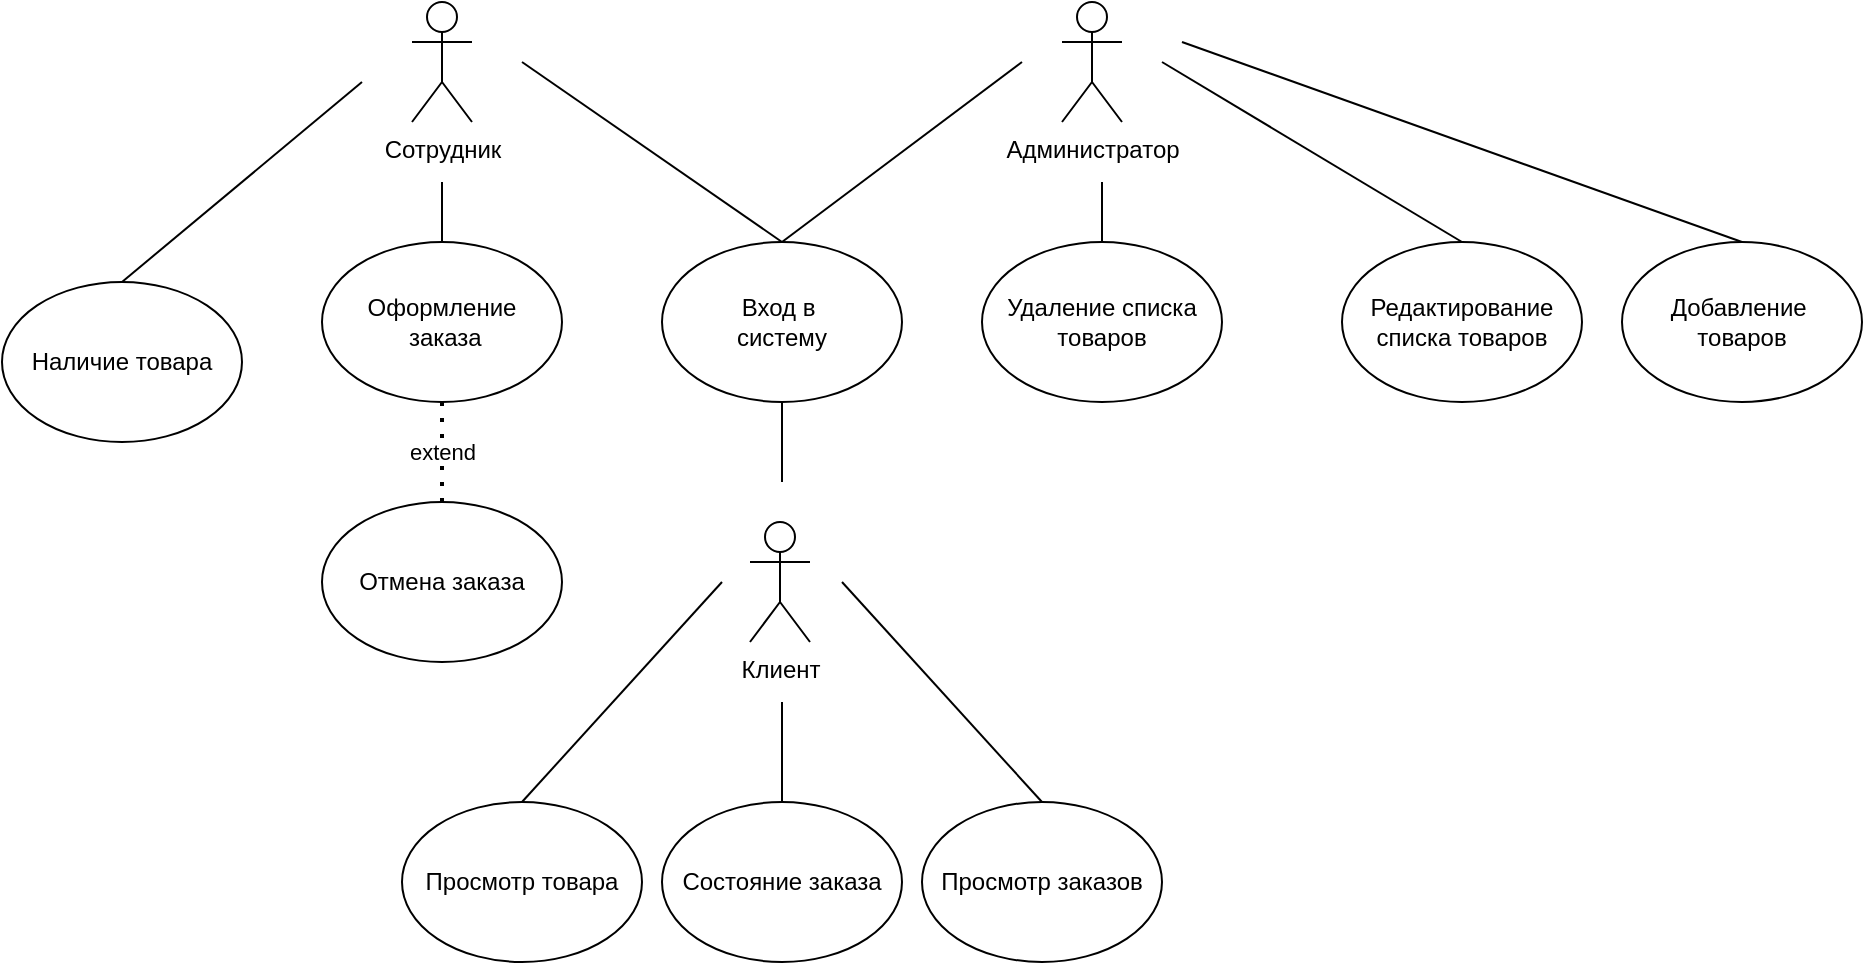<mxfile version="14.6.1" type="device"><diagram id="l-8YWY9lYrb-lmoaNqdC" name="Page-1"><mxGraphModel dx="1185" dy="662" grid="1" gridSize="10" guides="1" tooltips="1" connect="1" arrows="1" fold="1" page="1" pageScale="1" pageWidth="827" pageHeight="1169" math="0" shadow="0"><root><mxCell id="0"/><mxCell id="1" parent="0"/><mxCell id="DlXcoMeUnFPXoBEn-cLh-1" value="Администратор" style="shape=umlActor;verticalLabelPosition=bottom;verticalAlign=top;html=1;outlineConnect=0;" vertex="1" parent="1"><mxGeometry x="600" y="30" width="30" height="60" as="geometry"/></mxCell><mxCell id="DlXcoMeUnFPXoBEn-cLh-5" value="Сотрудник" style="shape=umlActor;verticalLabelPosition=bottom;verticalAlign=top;html=1;outlineConnect=0;" vertex="1" parent="1"><mxGeometry x="275" y="30" width="30" height="60" as="geometry"/></mxCell><mxCell id="DlXcoMeUnFPXoBEn-cLh-7" value="Наличие товара" style="ellipse;whiteSpace=wrap;html=1;" vertex="1" parent="1"><mxGeometry x="70" y="170" width="120" height="80" as="geometry"/></mxCell><mxCell id="DlXcoMeUnFPXoBEn-cLh-8" value="Оформление&lt;br&gt;&amp;nbsp;заказа" style="ellipse;whiteSpace=wrap;html=1;" vertex="1" parent="1"><mxGeometry x="230" y="150" width="120" height="80" as="geometry"/></mxCell><mxCell id="DlXcoMeUnFPXoBEn-cLh-9" value="Отмена заказа" style="ellipse;whiteSpace=wrap;html=1;" vertex="1" parent="1"><mxGeometry x="230" y="280" width="120" height="80" as="geometry"/></mxCell><mxCell id="DlXcoMeUnFPXoBEn-cLh-10" value="Вход в&amp;nbsp;&lt;br&gt;систему" style="ellipse;whiteSpace=wrap;html=1;" vertex="1" parent="1"><mxGeometry x="400" y="150" width="120" height="80" as="geometry"/></mxCell><mxCell id="DlXcoMeUnFPXoBEn-cLh-11" value="Добавление&amp;nbsp; товаров" style="ellipse;whiteSpace=wrap;html=1;" vertex="1" parent="1"><mxGeometry x="880" y="150" width="120" height="80" as="geometry"/></mxCell><mxCell id="DlXcoMeUnFPXoBEn-cLh-12" value="Редактирование списка товаров" style="ellipse;whiteSpace=wrap;html=1;" vertex="1" parent="1"><mxGeometry x="740" y="150" width="120" height="80" as="geometry"/></mxCell><mxCell id="DlXcoMeUnFPXoBEn-cLh-13" value="Удаление списка товаров" style="ellipse;whiteSpace=wrap;html=1;" vertex="1" parent="1"><mxGeometry x="560" y="150" width="120" height="80" as="geometry"/></mxCell><mxCell id="DlXcoMeUnFPXoBEn-cLh-16" value="Просмотр товара" style="ellipse;whiteSpace=wrap;html=1;" vertex="1" parent="1"><mxGeometry x="270" y="430" width="120" height="80" as="geometry"/></mxCell><mxCell id="DlXcoMeUnFPXoBEn-cLh-25" value="Просмотр заказов" style="ellipse;whiteSpace=wrap;html=1;" vertex="1" parent="1"><mxGeometry x="530" y="430" width="120" height="80" as="geometry"/></mxCell><mxCell id="DlXcoMeUnFPXoBEn-cLh-39" value="Состояние заказа" style="ellipse;whiteSpace=wrap;html=1;" vertex="1" parent="1"><mxGeometry x="400" y="430" width="120" height="80" as="geometry"/></mxCell><mxCell id="DlXcoMeUnFPXoBEn-cLh-40" value="" style="endArrow=none;html=1;exitX=0.5;exitY=0;exitDx=0;exitDy=0;" edge="1" parent="1" source="DlXcoMeUnFPXoBEn-cLh-16"><mxGeometry width="50" height="50" relative="1" as="geometry"><mxPoint x="500" y="440" as="sourcePoint"/><mxPoint x="430" y="320" as="targetPoint"/></mxGeometry></mxCell><mxCell id="DlXcoMeUnFPXoBEn-cLh-41" value="" style="endArrow=none;html=1;entryX=0.5;entryY=0;entryDx=0;entryDy=0;" edge="1" parent="1" target="DlXcoMeUnFPXoBEn-cLh-39"><mxGeometry width="50" height="50" relative="1" as="geometry"><mxPoint x="460" y="380" as="sourcePoint"/><mxPoint x="550" y="390" as="targetPoint"/></mxGeometry></mxCell><mxCell id="DlXcoMeUnFPXoBEn-cLh-42" value="" style="endArrow=none;html=1;entryX=0.5;entryY=0;entryDx=0;entryDy=0;" edge="1" parent="1" target="DlXcoMeUnFPXoBEn-cLh-25"><mxGeometry width="50" height="50" relative="1" as="geometry"><mxPoint x="490" y="320" as="sourcePoint"/><mxPoint x="550" y="390" as="targetPoint"/></mxGeometry></mxCell><mxCell id="DlXcoMeUnFPXoBEn-cLh-46" value="Клиент" style="shape=umlActor;verticalLabelPosition=bottom;verticalAlign=top;html=1;outlineConnect=0;" vertex="1" parent="1"><mxGeometry x="444" y="290" width="30" height="60" as="geometry"/></mxCell><mxCell id="DlXcoMeUnFPXoBEn-cLh-47" value="extend" style="endArrow=none;dashed=1;html=1;dashPattern=1 3;strokeWidth=2;entryX=0.5;entryY=1;entryDx=0;entryDy=0;exitX=0.5;exitY=0;exitDx=0;exitDy=0;fontFamily=Helvetica;" edge="1" parent="1" source="DlXcoMeUnFPXoBEn-cLh-9" target="DlXcoMeUnFPXoBEn-cLh-8"><mxGeometry width="50" height="50" relative="1" as="geometry"><mxPoint x="520" y="330" as="sourcePoint"/><mxPoint x="570" y="280" as="targetPoint"/><Array as="points"><mxPoint x="290" y="260"/></Array></mxGeometry></mxCell><mxCell id="DlXcoMeUnFPXoBEn-cLh-50" value="" style="endArrow=none;html=1;fontFamily=Helvetica;exitX=0.5;exitY=0;exitDx=0;exitDy=0;" edge="1" parent="1" source="DlXcoMeUnFPXoBEn-cLh-7"><mxGeometry width="50" height="50" relative="1" as="geometry"><mxPoint x="520" y="330" as="sourcePoint"/><mxPoint x="250" y="70" as="targetPoint"/></mxGeometry></mxCell><mxCell id="DlXcoMeUnFPXoBEn-cLh-51" value="" style="endArrow=none;html=1;fontFamily=Helvetica;entryX=0.5;entryY=0;entryDx=0;entryDy=0;" edge="1" parent="1" target="DlXcoMeUnFPXoBEn-cLh-8"><mxGeometry width="50" height="50" relative="1" as="geometry"><mxPoint x="290" y="120" as="sourcePoint"/><mxPoint x="570" y="280" as="targetPoint"/></mxGeometry></mxCell><mxCell id="DlXcoMeUnFPXoBEn-cLh-52" value="" style="endArrow=none;html=1;fontFamily=Helvetica;entryX=0.5;entryY=0;entryDx=0;entryDy=0;" edge="1" parent="1" target="DlXcoMeUnFPXoBEn-cLh-10"><mxGeometry width="50" height="50" relative="1" as="geometry"><mxPoint x="330" y="60" as="sourcePoint"/><mxPoint x="570" y="280" as="targetPoint"/></mxGeometry></mxCell><mxCell id="DlXcoMeUnFPXoBEn-cLh-53" value="" style="endArrow=none;html=1;fontFamily=Helvetica;" edge="1" parent="1"><mxGeometry width="50" height="50" relative="1" as="geometry"><mxPoint x="460" y="150" as="sourcePoint"/><mxPoint x="580" y="60" as="targetPoint"/></mxGeometry></mxCell><mxCell id="DlXcoMeUnFPXoBEn-cLh-54" value="" style="endArrow=none;html=1;fontFamily=Helvetica;exitX=0.5;exitY=0;exitDx=0;exitDy=0;" edge="1" parent="1" source="DlXcoMeUnFPXoBEn-cLh-13"><mxGeometry width="50" height="50" relative="1" as="geometry"><mxPoint x="520" y="330" as="sourcePoint"/><mxPoint x="620" y="120" as="targetPoint"/></mxGeometry></mxCell><mxCell id="DlXcoMeUnFPXoBEn-cLh-55" value="" style="endArrow=none;html=1;fontFamily=Helvetica;exitX=0.5;exitY=0;exitDx=0;exitDy=0;" edge="1" parent="1" source="DlXcoMeUnFPXoBEn-cLh-12"><mxGeometry width="50" height="50" relative="1" as="geometry"><mxPoint x="520" y="330" as="sourcePoint"/><mxPoint x="650" y="60" as="targetPoint"/></mxGeometry></mxCell><mxCell id="DlXcoMeUnFPXoBEn-cLh-56" value="" style="endArrow=none;html=1;fontFamily=Helvetica;exitX=0.5;exitY=0;exitDx=0;exitDy=0;" edge="1" parent="1" source="DlXcoMeUnFPXoBEn-cLh-11"><mxGeometry width="50" height="50" relative="1" as="geometry"><mxPoint x="520" y="330" as="sourcePoint"/><mxPoint x="660" y="50" as="targetPoint"/></mxGeometry></mxCell><mxCell id="DlXcoMeUnFPXoBEn-cLh-58" value="" style="endArrow=none;html=1;fontFamily=Helvetica;exitX=0.5;exitY=1;exitDx=0;exitDy=0;" edge="1" parent="1" source="DlXcoMeUnFPXoBEn-cLh-10"><mxGeometry width="50" height="50" relative="1" as="geometry"><mxPoint x="420" y="280" as="sourcePoint"/><mxPoint x="460" y="270" as="targetPoint"/></mxGeometry></mxCell></root></mxGraphModel></diagram></mxfile>